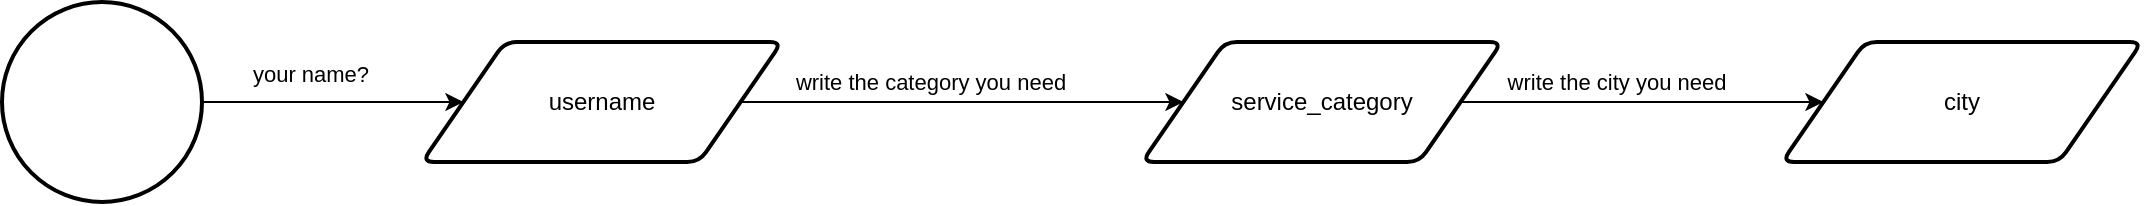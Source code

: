 <mxfile>
    <diagram id="IwPKc2rh2Yczsk_fZYmh" name="Page-1">
        <mxGraphModel dx="1488" dy="764" grid="1" gridSize="10" guides="1" tooltips="1" connect="1" arrows="1" fold="1" page="1" pageScale="1" pageWidth="1169" pageHeight="827" math="0" shadow="0">
            <root>
                <mxCell id="0"/>
                <mxCell id="1" parent="0"/>
                <mxCell id="8" value="service_category" style="shape=parallelogram;html=1;strokeWidth=2;perimeter=parallelogramPerimeter;whiteSpace=wrap;rounded=1;arcSize=12;size=0.23;" parent="1" vertex="1">
                    <mxGeometry x="620" y="334" width="180" height="60" as="geometry"/>
                </mxCell>
                <mxCell id="10" style="edgeStyle=none;html=1;" parent="1" source="16" target="8" edge="1">
                    <mxGeometry relative="1" as="geometry">
                        <mxPoint x="450" y="450" as="sourcePoint"/>
                    </mxGeometry>
                </mxCell>
                <mxCell id="11" value="write the category you need" style="edgeLabel;html=1;align=center;verticalAlign=middle;resizable=0;points=[];" parent="10" vertex="1" connectable="0">
                    <mxGeometry x="-0.148" y="-1" relative="1" as="geometry">
                        <mxPoint y="-11" as="offset"/>
                    </mxGeometry>
                </mxCell>
                <mxCell id="12" value="city" style="shape=parallelogram;html=1;strokeWidth=2;perimeter=parallelogramPerimeter;whiteSpace=wrap;rounded=1;arcSize=12;size=0.23;" parent="1" vertex="1">
                    <mxGeometry x="940" y="334" width="180" height="60" as="geometry"/>
                </mxCell>
                <mxCell id="13" style="edgeStyle=none;html=1;" parent="1" source="8" target="12" edge="1">
                    <mxGeometry relative="1" as="geometry">
                        <mxPoint x="770" y="394" as="sourcePoint"/>
                    </mxGeometry>
                </mxCell>
                <mxCell id="14" value="write the city you need" style="edgeLabel;html=1;align=center;verticalAlign=middle;resizable=0;points=[];" parent="13" vertex="1" connectable="0">
                    <mxGeometry x="-0.148" y="-1" relative="1" as="geometry">
                        <mxPoint y="-11" as="offset"/>
                    </mxGeometry>
                </mxCell>
                <mxCell id="17" style="edgeStyle=none;html=1;" parent="1" source="15" target="16" edge="1">
                    <mxGeometry relative="1" as="geometry"/>
                </mxCell>
                <mxCell id="18" value="your name?" style="edgeLabel;html=1;align=center;verticalAlign=middle;resizable=0;points=[];" parent="17" vertex="1" connectable="0">
                    <mxGeometry x="-0.172" y="3" relative="1" as="geometry">
                        <mxPoint y="-11" as="offset"/>
                    </mxGeometry>
                </mxCell>
                <mxCell id="15" value="" style="strokeWidth=2;html=1;shape=mxgraph.flowchart.start_2;whiteSpace=wrap;" parent="1" vertex="1">
                    <mxGeometry x="50" y="314" width="100" height="100" as="geometry"/>
                </mxCell>
                <mxCell id="16" value="username" style="shape=parallelogram;html=1;strokeWidth=2;perimeter=parallelogramPerimeter;whiteSpace=wrap;rounded=1;arcSize=12;size=0.23;" parent="1" vertex="1">
                    <mxGeometry x="260" y="334" width="180" height="60" as="geometry"/>
                </mxCell>
            </root>
        </mxGraphModel>
    </diagram>
</mxfile>